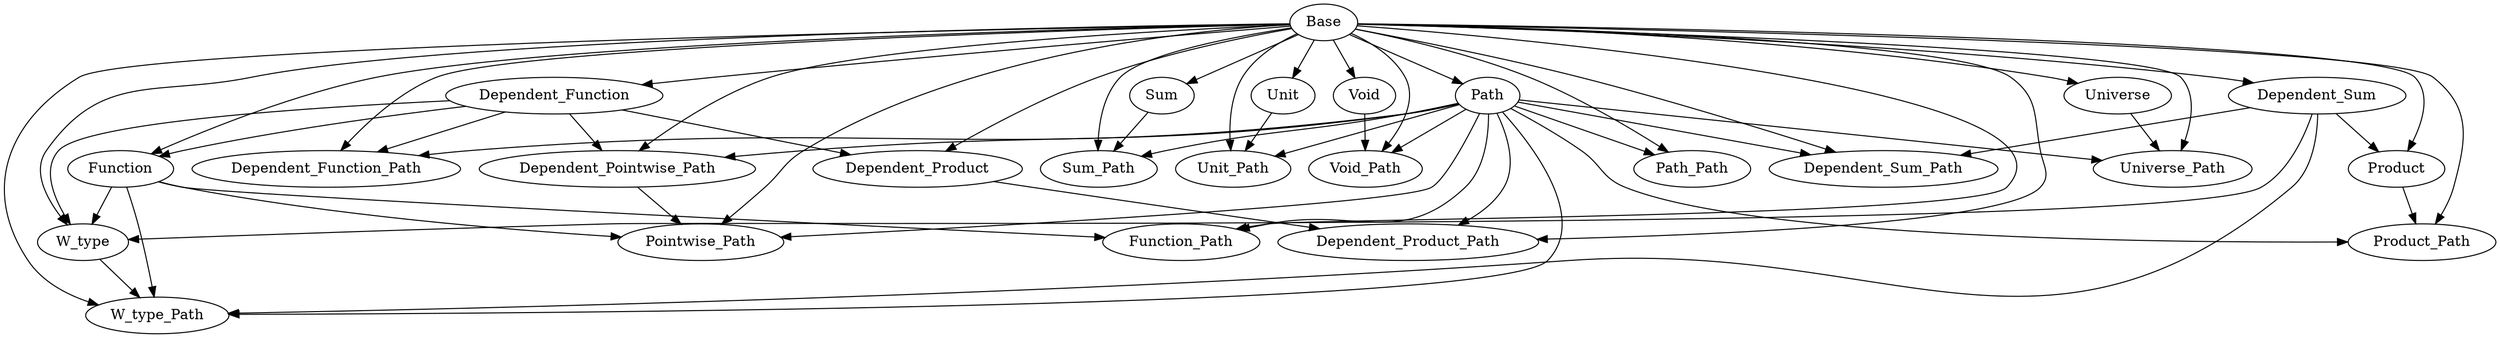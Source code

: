 digraph Dependencies {
  # Base
  # Dependent_Function
  "Base" -> "Dependent_Function";
  # Function
  "Base" -> "Function";
  "Dependent_Function" -> "Function";
  # Dependent_Product
  "Base" -> "Dependent_Product";
  "Dependent_Function" -> "Dependent_Product";
  # Dependent_Sum
  "Base" -> "Dependent_Sum";
  # Product
  "Base" -> "Product";
  "Dependent_Sum" -> "Product";
  # Sum
  "Base" -> "Sum";
  # Unit
  "Base" -> "Unit";
  # Void
  "Base" -> "Void";
  # W_type
  "Base" -> "W_type";
  "Dependent_Function" -> "W_type";
  "Function" -> "W_type";
  "Dependent_Sum" -> "W_type";
  # Universe
  "Base" -> "Universe";
  # Path
  "Base" -> "Path";
  # Dependent_Function_Path
  "Base" -> "Dependent_Function_Path";
  "Dependent_Function" -> "Dependent_Function_Path";
  "Path" -> "Dependent_Function_Path";
  # Function_Path
  "Base" -> "Function_Path";
  "Function" -> "Function_Path";
  "Path" -> "Function_Path";
  # Dependent_Product_Path
  "Base" -> "Dependent_Product_Path";
  "Dependent_Product" -> "Dependent_Product_Path";
  "Path" -> "Dependent_Product_Path";
  # Dependent_Sum_Path
  "Base" -> "Dependent_Sum_Path";
  "Dependent_Sum" -> "Dependent_Sum_Path";
  "Path" -> "Dependent_Sum_Path";
  # Product_Path
  "Base" -> "Product_Path";
  "Product" -> "Product_Path";
  "Path" -> "Product_Path";
  # Sum_Path
  "Base" -> "Sum_Path";
  "Sum" -> "Sum_Path";
  "Path" -> "Sum_Path";
  # Unit_Path
  "Base" -> "Unit_Path";
  "Unit" -> "Unit_Path";
  "Path" -> "Unit_Path";
  # Void_Path
  "Base" -> "Void_Path";
  "Void" -> "Void_Path";
  "Path" -> "Void_Path";
  # W_type_Path
  "Base" -> "W_type_Path";
  "Function" -> "W_type_Path";
  "Dependent_Sum" -> "W_type_Path";
  "W_type" -> "W_type_Path";
  "Path" -> "W_type_Path";
  # Universe_Path
  "Base" -> "Universe_Path";
  "Universe" -> "Universe_Path";
  "Path" -> "Universe_Path";
  # Path_Path
  "Base" -> "Path_Path";
  "Path" -> "Path_Path";
  # Dependent_Pointwise_Path
  "Base" -> "Dependent_Pointwise_Path";
  "Dependent_Function" -> "Dependent_Pointwise_Path";
  "Path" -> "Dependent_Pointwise_Path";
  # Pointwise_Path
  "Base" -> "Pointwise_Path";
  "Function" -> "Pointwise_Path";
  "Path" -> "Pointwise_Path";
  "Dependent_Pointwise_Path" -> "Pointwise_Path";
}
